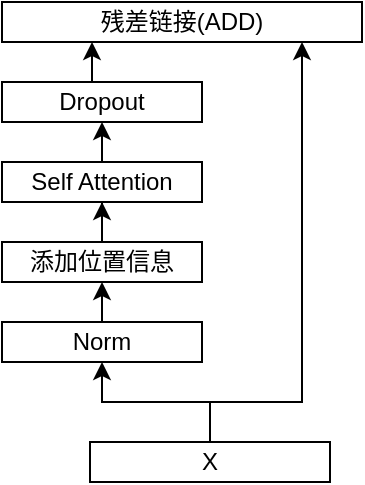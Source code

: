 <mxfile version="28.0.6">
  <diagram name="第 1 页" id="CiCFkFMjwpyb_jTsHgdo">
    <mxGraphModel dx="679" dy="341" grid="1" gridSize="10" guides="1" tooltips="1" connect="1" arrows="1" fold="1" page="1" pageScale="1" pageWidth="827" pageHeight="1169" math="0" shadow="0">
      <root>
        <mxCell id="0" />
        <mxCell id="1" parent="0" />
        <mxCell id="XuMk4djl-JNo7iD4VEXT-5" style="edgeStyle=orthogonalEdgeStyle;rounded=0;orthogonalLoop=1;jettySize=auto;html=1;exitX=0.5;exitY=0;exitDx=0;exitDy=0;entryX=0.5;entryY=1;entryDx=0;entryDy=0;" edge="1" parent="1" source="XuMk4djl-JNo7iD4VEXT-1" target="XuMk4djl-JNo7iD4VEXT-2">
          <mxGeometry relative="1" as="geometry" />
        </mxCell>
        <mxCell id="XuMk4djl-JNo7iD4VEXT-13" style="edgeStyle=orthogonalEdgeStyle;rounded=0;orthogonalLoop=1;jettySize=auto;html=1;exitX=0.5;exitY=1;exitDx=0;exitDy=0;startArrow=classic;startFill=1;endArrow=none;endFill=0;entryX=0.5;entryY=0;entryDx=0;entryDy=0;" edge="1" parent="1" source="XuMk4djl-JNo7iD4VEXT-1" target="XuMk4djl-JNo7iD4VEXT-14">
          <mxGeometry relative="1" as="geometry">
            <mxPoint x="300" y="380" as="targetPoint" />
            <Array as="points">
              <mxPoint x="300" y="360" />
              <mxPoint x="354" y="360" />
            </Array>
          </mxGeometry>
        </mxCell>
        <mxCell id="XuMk4djl-JNo7iD4VEXT-1" value="Norm" style="rounded=0;whiteSpace=wrap;html=1;" vertex="1" parent="1">
          <mxGeometry x="250" y="320" width="100" height="20" as="geometry" />
        </mxCell>
        <mxCell id="XuMk4djl-JNo7iD4VEXT-4" value="" style="edgeStyle=orthogonalEdgeStyle;rounded=0;orthogonalLoop=1;jettySize=auto;html=1;" edge="1" parent="1" source="XuMk4djl-JNo7iD4VEXT-2" target="XuMk4djl-JNo7iD4VEXT-3">
          <mxGeometry relative="1" as="geometry" />
        </mxCell>
        <mxCell id="XuMk4djl-JNo7iD4VEXT-2" value="添加位置信息" style="rounded=0;whiteSpace=wrap;html=1;" vertex="1" parent="1">
          <mxGeometry x="250" y="280" width="100" height="20" as="geometry" />
        </mxCell>
        <mxCell id="XuMk4djl-JNo7iD4VEXT-9" style="edgeStyle=orthogonalEdgeStyle;rounded=0;orthogonalLoop=1;jettySize=auto;html=1;exitX=0.5;exitY=0;exitDx=0;exitDy=0;entryX=0.5;entryY=1;entryDx=0;entryDy=0;" edge="1" parent="1" source="XuMk4djl-JNo7iD4VEXT-3" target="XuMk4djl-JNo7iD4VEXT-6">
          <mxGeometry relative="1" as="geometry" />
        </mxCell>
        <mxCell id="XuMk4djl-JNo7iD4VEXT-3" value="Self Attention" style="rounded=0;whiteSpace=wrap;html=1;" vertex="1" parent="1">
          <mxGeometry x="250" y="240" width="100" height="20" as="geometry" />
        </mxCell>
        <mxCell id="XuMk4djl-JNo7iD4VEXT-12" style="edgeStyle=orthogonalEdgeStyle;rounded=0;orthogonalLoop=1;jettySize=auto;html=1;exitX=0.5;exitY=0;exitDx=0;exitDy=0;entryX=0.25;entryY=1;entryDx=0;entryDy=0;" edge="1" parent="1" source="XuMk4djl-JNo7iD4VEXT-6" target="XuMk4djl-JNo7iD4VEXT-10">
          <mxGeometry relative="1" as="geometry" />
        </mxCell>
        <mxCell id="XuMk4djl-JNo7iD4VEXT-6" value="Dropout" style="rounded=0;whiteSpace=wrap;html=1;" vertex="1" parent="1">
          <mxGeometry x="250" y="200" width="100" height="20" as="geometry" />
        </mxCell>
        <mxCell id="XuMk4djl-JNo7iD4VEXT-10" value="残差链接(ADD)" style="rounded=0;whiteSpace=wrap;html=1;" vertex="1" parent="1">
          <mxGeometry x="250" y="160" width="180" height="20" as="geometry" />
        </mxCell>
        <mxCell id="XuMk4djl-JNo7iD4VEXT-15" style="edgeStyle=orthogonalEdgeStyle;rounded=0;orthogonalLoop=1;jettySize=auto;html=1;exitX=0.5;exitY=0;exitDx=0;exitDy=0;" edge="1" parent="1" source="XuMk4djl-JNo7iD4VEXT-14">
          <mxGeometry relative="1" as="geometry">
            <mxPoint x="400" y="180" as="targetPoint" />
            <Array as="points">
              <mxPoint x="354" y="360" />
              <mxPoint x="400" y="360" />
            </Array>
          </mxGeometry>
        </mxCell>
        <mxCell id="XuMk4djl-JNo7iD4VEXT-14" value="X" style="rounded=0;whiteSpace=wrap;html=1;" vertex="1" parent="1">
          <mxGeometry x="294" y="380" width="120" height="20" as="geometry" />
        </mxCell>
      </root>
    </mxGraphModel>
  </diagram>
</mxfile>
